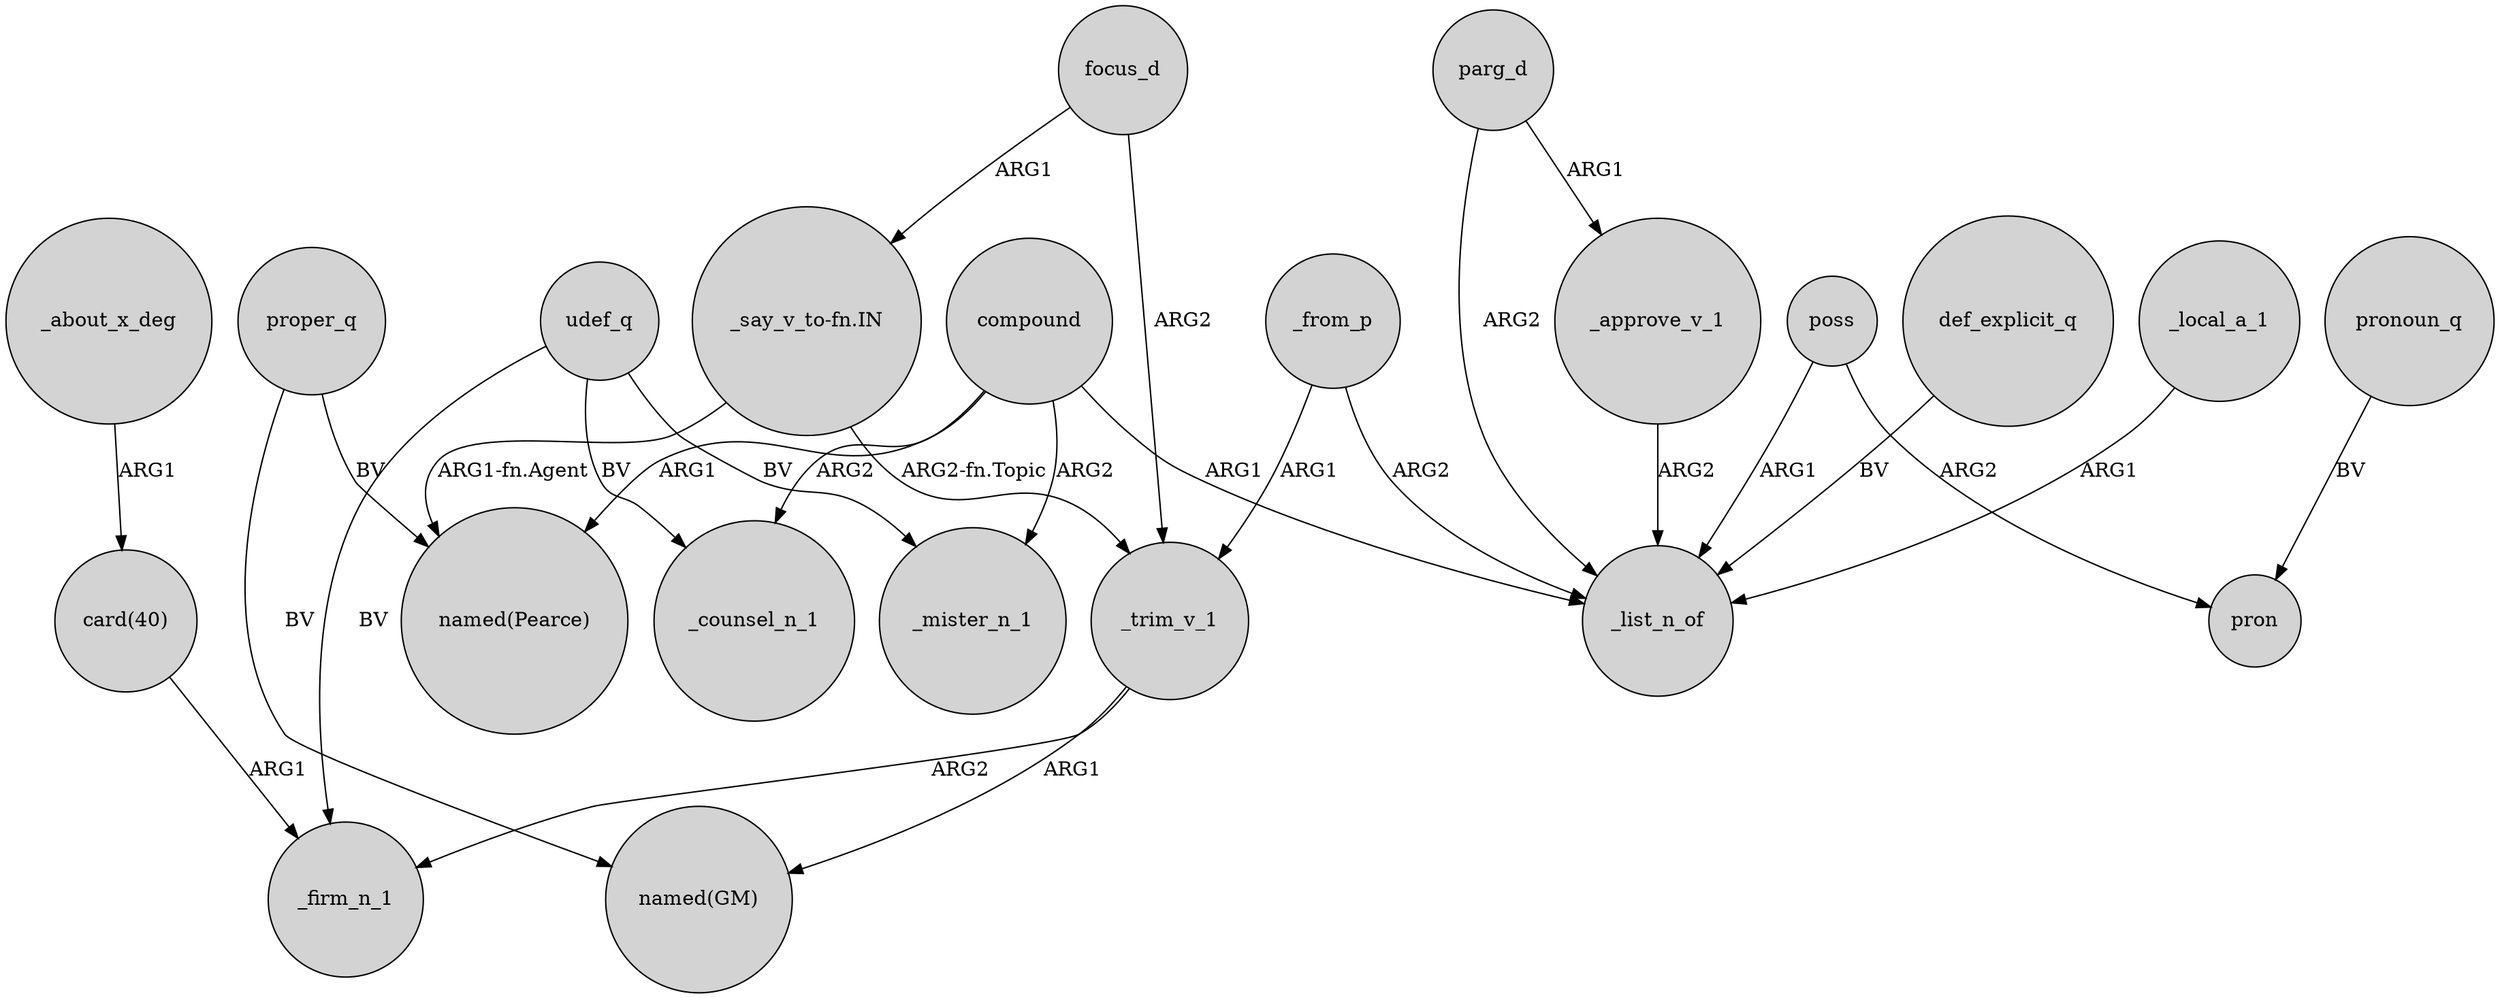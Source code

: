 digraph {
	node [shape=circle style=filled]
	_trim_v_1 -> _firm_n_1 [label=ARG2]
	poss -> pron [label=ARG2]
	proper_q -> "named(Pearce)" [label=BV]
	compound -> _mister_n_1 [label=ARG2]
	compound -> _counsel_n_1 [label=ARG2]
	udef_q -> _firm_n_1 [label=BV]
	udef_q -> _mister_n_1 [label=BV]
	proper_q -> "named(GM)" [label=BV]
	_from_p -> _list_n_of [label=ARG2]
	parg_d -> _list_n_of [label=ARG2]
	parg_d -> _approve_v_1 [label=ARG1]
	_from_p -> _trim_v_1 [label=ARG1]
	def_explicit_q -> _list_n_of [label=BV]
	"_say_v_to-fn.IN" -> "named(Pearce)" [label="ARG1-fn.Agent"]
	pronoun_q -> pron [label=BV]
	focus_d -> _trim_v_1 [label=ARG2]
	_local_a_1 -> _list_n_of [label=ARG1]
	compound -> _list_n_of [label=ARG1]
	_approve_v_1 -> _list_n_of [label=ARG2]
	poss -> _list_n_of [label=ARG1]
	"card(40)" -> _firm_n_1 [label=ARG1]
	_trim_v_1 -> "named(GM)" [label=ARG1]
	_about_x_deg -> "card(40)" [label=ARG1]
	"_say_v_to-fn.IN" -> _trim_v_1 [label="ARG2-fn.Topic"]
	udef_q -> _counsel_n_1 [label=BV]
	compound -> "named(Pearce)" [label=ARG1]
	focus_d -> "_say_v_to-fn.IN" [label=ARG1]
}
